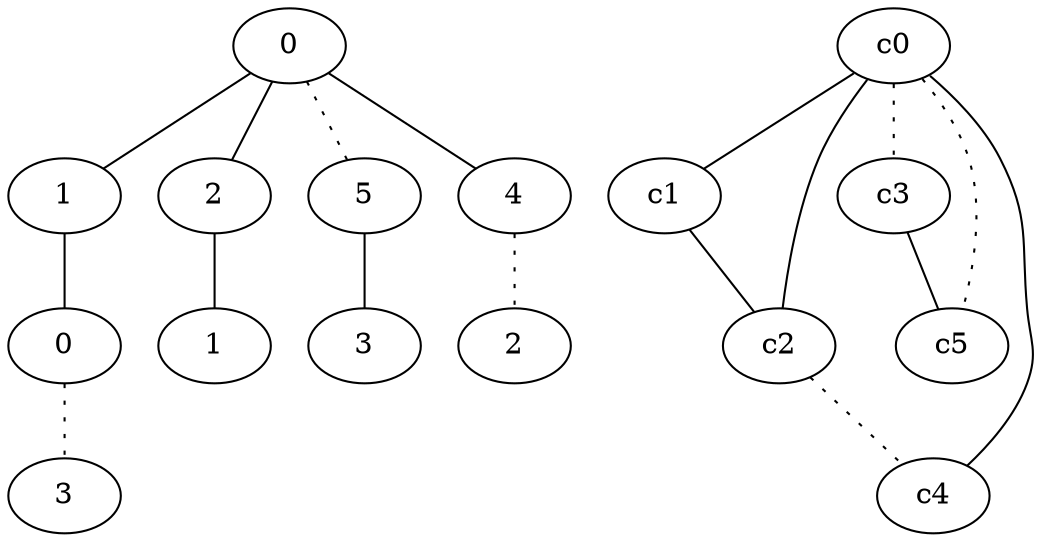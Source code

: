 graph {
a0[label=0];
a1[label=1];
a2[label=0];
a3[label=3];
a4[label=2];
a5[label=1];
a6[label=5];
a7[label=3];
a8[label=4];
a9[label=2];
a0 -- a1;
a0 -- a4;
a0 -- a6 [style=dotted];
a0 -- a8;
a1 -- a2;
a2 -- a3 [style=dotted];
a4 -- a5;
a6 -- a7;
a8 -- a9 [style=dotted];
c0 -- c1;
c0 -- c2;
c0 -- c3 [style=dotted];
c0 -- c4;
c0 -- c5 [style=dotted];
c1 -- c2;
c2 -- c4 [style=dotted];
c3 -- c5;
}
